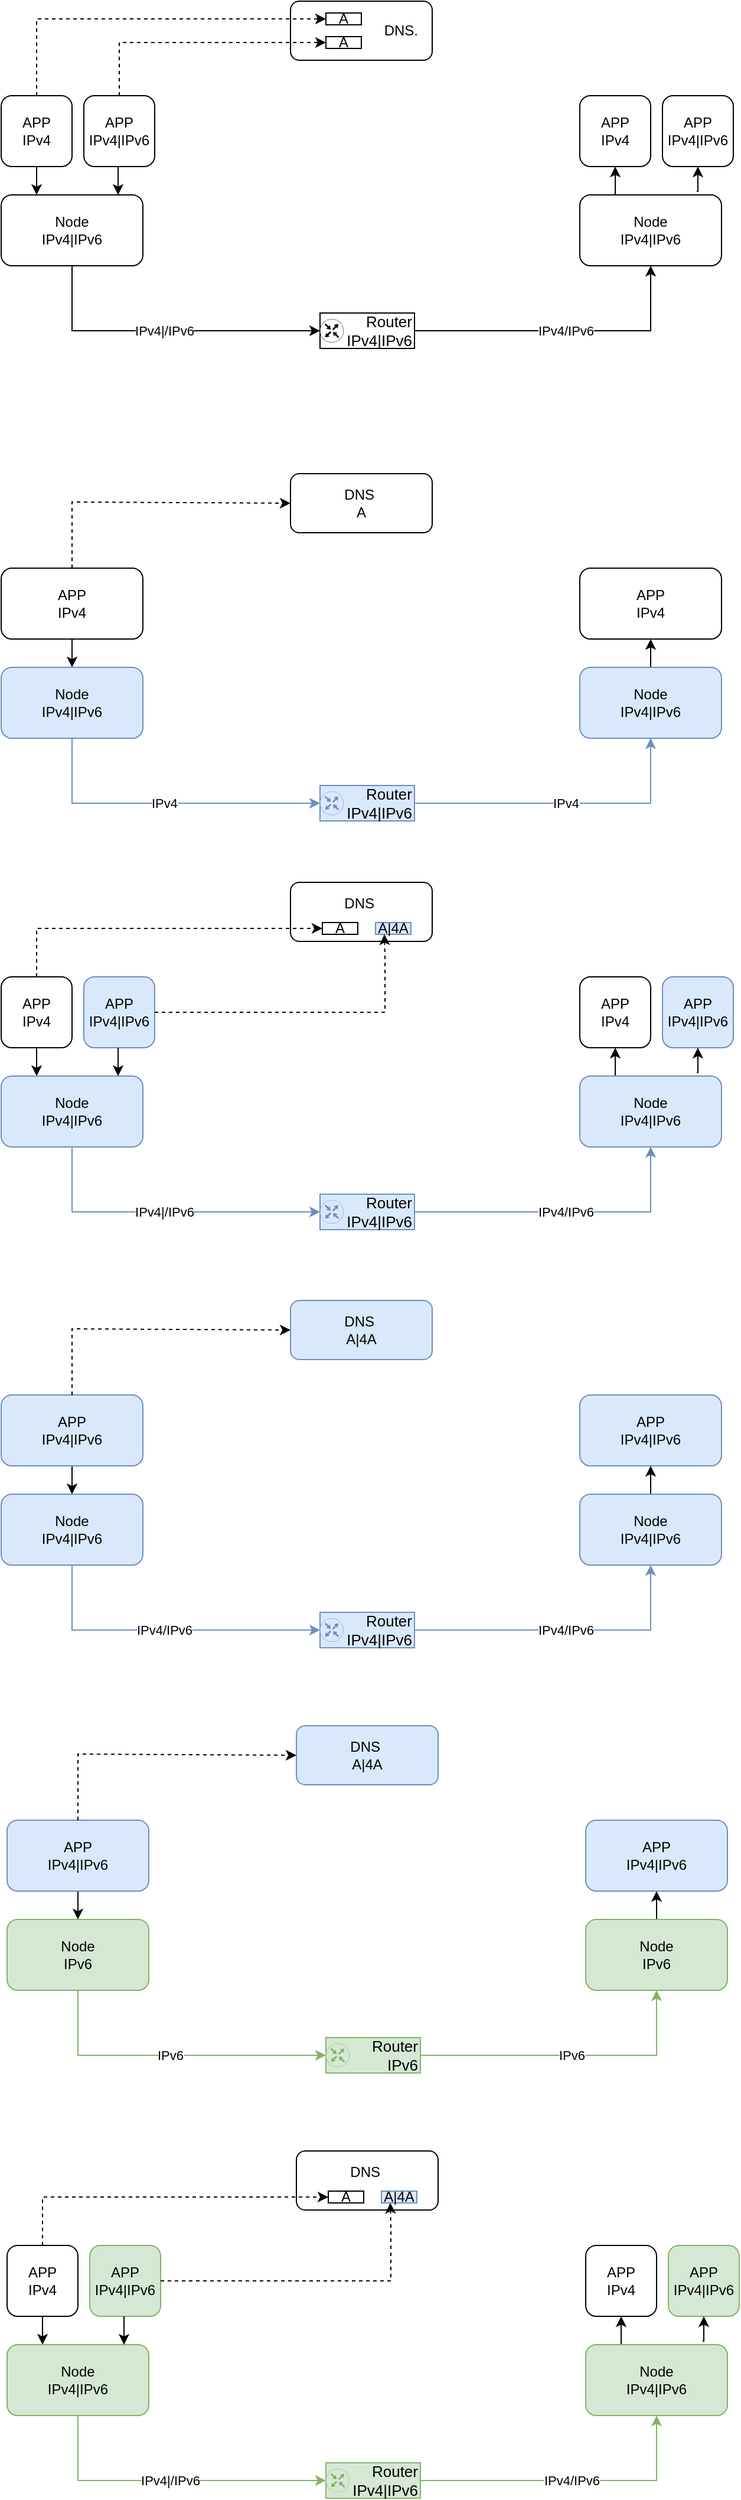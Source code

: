 <mxfile version="24.2.5" type="github">
  <diagram name="Page-1" id="hf8vbC5gnfpXznW6TtMR">
    <mxGraphModel dx="954" dy="581" grid="1" gridSize="10" guides="1" tooltips="1" connect="1" arrows="1" fold="1" page="1" pageScale="1" pageWidth="850" pageHeight="1100" math="0" shadow="0">
      <root>
        <mxCell id="0" />
        <mxCell id="1" parent="0" />
        <mxCell id="gsKdTAAplyLeZxzxBcaJ-4" value="" style="edgeStyle=orthogonalEdgeStyle;rounded=0;orthogonalLoop=1;jettySize=auto;html=1;" edge="1" parent="1" source="gsKdTAAplyLeZxzxBcaJ-5" target="gsKdTAAplyLeZxzxBcaJ-6">
          <mxGeometry relative="1" as="geometry" />
        </mxCell>
        <mxCell id="gsKdTAAplyLeZxzxBcaJ-5" value="APP&lt;div data-sider-select-id=&quot;33506169-b03d-43fa-859e-f544d424c816&quot;&gt;IPv4&lt;/div&gt;" style="rounded=1;whiteSpace=wrap;html=1;" vertex="1" parent="1">
          <mxGeometry x="50" y="540" width="120" height="60" as="geometry" />
        </mxCell>
        <mxCell id="gsKdTAAplyLeZxzxBcaJ-6" value="Node&lt;div&gt;IPv4|IPv6&lt;/div&gt;" style="whiteSpace=wrap;html=1;rounded=1;fillColor=#dae8fc;strokeColor=#6c8ebf;" vertex="1" parent="1">
          <mxGeometry x="50" y="624" width="120" height="60" as="geometry" />
        </mxCell>
        <mxCell id="gsKdTAAplyLeZxzxBcaJ-7" value="Router&lt;div style=&quot;font-size: 13px;&quot;&gt;IPv4|IPv6&lt;/div&gt;" style="rounded=0;whiteSpace=wrap;html=1;fontSize=13;verticalAlign=middle;align=right;fillColor=#dae8fc;strokeColor=#6c8ebf;" vertex="1" parent="1">
          <mxGeometry x="320" y="724" width="80" height="30" as="geometry" />
        </mxCell>
        <mxCell id="gsKdTAAplyLeZxzxBcaJ-8" value="DNS&amp;nbsp;&lt;div&gt;A&lt;/div&gt;" style="rounded=1;whiteSpace=wrap;html=1;" vertex="1" parent="1">
          <mxGeometry x="295" y="460" width="120" height="50" as="geometry" />
        </mxCell>
        <mxCell id="gsKdTAAplyLeZxzxBcaJ-9" value="" style="edgeStyle=orthogonalEdgeStyle;rounded=0;orthogonalLoop=1;jettySize=auto;html=1;entryX=0.5;entryY=1;entryDx=0;entryDy=0;exitX=0.5;exitY=0;exitDx=0;exitDy=0;" edge="1" parent="1" source="gsKdTAAplyLeZxzxBcaJ-11" target="gsKdTAAplyLeZxzxBcaJ-10">
          <mxGeometry relative="1" as="geometry">
            <mxPoint x="690" y="604" as="sourcePoint" />
          </mxGeometry>
        </mxCell>
        <mxCell id="gsKdTAAplyLeZxzxBcaJ-10" value="APP&lt;div data-sider-select-id=&quot;33506169-b03d-43fa-859e-f544d424c816&quot;&gt;IPv4&lt;/div&gt;" style="rounded=1;whiteSpace=wrap;html=1;" vertex="1" parent="1">
          <mxGeometry x="540" y="540" width="120" height="60" as="geometry" />
        </mxCell>
        <mxCell id="gsKdTAAplyLeZxzxBcaJ-11" value="Node&lt;div&gt;IPv4|IPv6&lt;/div&gt;" style="whiteSpace=wrap;html=1;rounded=1;fillColor=#dae8fc;strokeColor=#6c8ebf;" vertex="1" parent="1">
          <mxGeometry x="540" y="624" width="120" height="60" as="geometry" />
        </mxCell>
        <mxCell id="gsKdTAAplyLeZxzxBcaJ-12" value="" style="sketch=0;points=[[0.5,0,0],[1,0.5,0],[0.5,1,0],[0,0.5,0],[0.145,0.145,0],[0.856,0.145,0],[0.855,0.856,0],[0.145,0.855,0]];verticalLabelPosition=bottom;html=1;verticalAlign=top;aspect=fixed;align=center;pointerEvents=1;shape=mxgraph.cisco19.rect;prIcon=router;fillColor=#dae8fc;strokeColor=#6c8ebf;" vertex="1" parent="1">
          <mxGeometry x="320" y="729" width="20" height="20" as="geometry" />
        </mxCell>
        <mxCell id="gsKdTAAplyLeZxzxBcaJ-13" value="IPv4" style="endArrow=classic;html=1;rounded=0;exitX=1;exitY=0.5;exitDx=0;exitDy=0;entryX=0.5;entryY=1;entryDx=0;entryDy=0;fillColor=#dae8fc;strokeColor=#6c8ebf;" edge="1" parent="1" source="gsKdTAAplyLeZxzxBcaJ-7" target="gsKdTAAplyLeZxzxBcaJ-11">
          <mxGeometry width="50" height="50" relative="1" as="geometry">
            <mxPoint x="415" y="744" as="sourcePoint" />
            <mxPoint x="465" y="694" as="targetPoint" />
            <Array as="points">
              <mxPoint x="600" y="739" />
            </Array>
          </mxGeometry>
        </mxCell>
        <mxCell id="gsKdTAAplyLeZxzxBcaJ-14" value="IPv4" style="endArrow=classic;html=1;rounded=0;exitX=0.5;exitY=1;exitDx=0;exitDy=0;entryX=0;entryY=0.5;entryDx=0;entryDy=0;fillColor=#dae8fc;strokeColor=#6c8ebf;" edge="1" parent="1" source="gsKdTAAplyLeZxzxBcaJ-6" target="gsKdTAAplyLeZxzxBcaJ-7">
          <mxGeometry width="50" height="50" relative="1" as="geometry">
            <mxPoint x="140" y="824" as="sourcePoint" />
            <mxPoint x="190" y="774" as="targetPoint" />
            <Array as="points">
              <mxPoint x="110" y="739" />
            </Array>
          </mxGeometry>
        </mxCell>
        <mxCell id="gsKdTAAplyLeZxzxBcaJ-15" value="" style="endArrow=classic;html=1;rounded=0;exitX=0.5;exitY=0;exitDx=0;exitDy=0;entryX=0;entryY=0.5;entryDx=0;entryDy=0;dashed=1;" edge="1" parent="1" source="gsKdTAAplyLeZxzxBcaJ-5" target="gsKdTAAplyLeZxzxBcaJ-8">
          <mxGeometry width="50" height="50" relative="1" as="geometry">
            <mxPoint x="390" y="654" as="sourcePoint" />
            <mxPoint x="440" y="604" as="targetPoint" />
            <Array as="points">
              <mxPoint x="110" y="484" />
            </Array>
          </mxGeometry>
        </mxCell>
        <mxCell id="gsKdTAAplyLeZxzxBcaJ-16" value="" style="edgeStyle=orthogonalEdgeStyle;rounded=0;orthogonalLoop=1;jettySize=auto;html=1;" edge="1" parent="1" source="gsKdTAAplyLeZxzxBcaJ-17" target="gsKdTAAplyLeZxzxBcaJ-18">
          <mxGeometry relative="1" as="geometry">
            <Array as="points">
              <mxPoint x="80" y="966" />
              <mxPoint x="80" y="966" />
            </Array>
          </mxGeometry>
        </mxCell>
        <mxCell id="gsKdTAAplyLeZxzxBcaJ-17" value="APP&lt;div data-sider-select-id=&quot;33506169-b03d-43fa-859e-f544d424c816&quot;&gt;IPv4&lt;/div&gt;" style="rounded=1;whiteSpace=wrap;html=1;" vertex="1" parent="1">
          <mxGeometry x="50" y="886" width="60" height="60" as="geometry" />
        </mxCell>
        <mxCell id="gsKdTAAplyLeZxzxBcaJ-18" value="Node&lt;div&gt;IPv4|IPv6&lt;/div&gt;" style="whiteSpace=wrap;html=1;rounded=1;fillColor=#dae8fc;strokeColor=#6c8ebf;" vertex="1" parent="1">
          <mxGeometry x="50" y="970" width="120" height="60" as="geometry" />
        </mxCell>
        <mxCell id="gsKdTAAplyLeZxzxBcaJ-19" value="Router&lt;div style=&quot;font-size: 13px;&quot;&gt;IPv4|IPv6&lt;/div&gt;" style="rounded=0;whiteSpace=wrap;html=1;fontSize=13;verticalAlign=middle;align=right;fillColor=#dae8fc;strokeColor=#6c8ebf;" vertex="1" parent="1">
          <mxGeometry x="320" y="1070" width="80" height="30" as="geometry" />
        </mxCell>
        <mxCell id="gsKdTAAplyLeZxzxBcaJ-20" value="DNS&amp;nbsp;&lt;div&gt;&lt;br&gt;&lt;/div&gt;" style="rounded=1;whiteSpace=wrap;html=1;" vertex="1" parent="1">
          <mxGeometry x="295" y="806" width="120" height="50" as="geometry" />
        </mxCell>
        <mxCell id="gsKdTAAplyLeZxzxBcaJ-21" value="" style="edgeStyle=orthogonalEdgeStyle;rounded=0;orthogonalLoop=1;jettySize=auto;html=1;entryX=0.5;entryY=1;entryDx=0;entryDy=0;exitX=0.5;exitY=0;exitDx=0;exitDy=0;" edge="1" parent="1" source="gsKdTAAplyLeZxzxBcaJ-23" target="gsKdTAAplyLeZxzxBcaJ-22">
          <mxGeometry relative="1" as="geometry">
            <mxPoint x="690" y="950" as="sourcePoint" />
          </mxGeometry>
        </mxCell>
        <mxCell id="gsKdTAAplyLeZxzxBcaJ-22" value="APP&lt;div data-sider-select-id=&quot;33506169-b03d-43fa-859e-f544d424c816&quot;&gt;IPv4&lt;/div&gt;" style="rounded=1;whiteSpace=wrap;html=1;" vertex="1" parent="1">
          <mxGeometry x="540" y="886" width="60" height="60" as="geometry" />
        </mxCell>
        <mxCell id="gsKdTAAplyLeZxzxBcaJ-23" value="Node&lt;div&gt;IPv4|IPv6&lt;/div&gt;" style="whiteSpace=wrap;html=1;rounded=1;fillColor=#dae8fc;strokeColor=#6c8ebf;" vertex="1" parent="1">
          <mxGeometry x="540" y="970" width="120" height="60" as="geometry" />
        </mxCell>
        <mxCell id="gsKdTAAplyLeZxzxBcaJ-24" value="" style="sketch=0;points=[[0.5,0,0],[1,0.5,0],[0.5,1,0],[0,0.5,0],[0.145,0.145,0],[0.856,0.145,0],[0.855,0.856,0],[0.145,0.855,0]];verticalLabelPosition=bottom;html=1;verticalAlign=top;aspect=fixed;align=center;pointerEvents=1;shape=mxgraph.cisco19.rect;prIcon=router;fillColor=#dae8fc;strokeColor=#6c8ebf;" vertex="1" parent="1">
          <mxGeometry x="320" y="1075" width="20" height="20" as="geometry" />
        </mxCell>
        <mxCell id="gsKdTAAplyLeZxzxBcaJ-25" value="IPv4/IPv6" style="endArrow=classic;html=1;rounded=0;exitX=1;exitY=0.5;exitDx=0;exitDy=0;entryX=0.5;entryY=1;entryDx=0;entryDy=0;fillColor=#dae8fc;strokeColor=#6c8ebf;" edge="1" parent="1" source="gsKdTAAplyLeZxzxBcaJ-19" target="gsKdTAAplyLeZxzxBcaJ-23">
          <mxGeometry width="50" height="50" relative="1" as="geometry">
            <mxPoint x="415" y="1090" as="sourcePoint" />
            <mxPoint x="465" y="1040" as="targetPoint" />
            <Array as="points">
              <mxPoint x="600" y="1085" />
            </Array>
          </mxGeometry>
        </mxCell>
        <mxCell id="gsKdTAAplyLeZxzxBcaJ-26" value="IPv4|/IPv6" style="endArrow=classic;html=1;rounded=0;exitX=0.5;exitY=1;exitDx=0;exitDy=0;entryX=0;entryY=0.5;entryDx=0;entryDy=0;fillColor=#dae8fc;strokeColor=#6c8ebf;" edge="1" parent="1" source="gsKdTAAplyLeZxzxBcaJ-18" target="gsKdTAAplyLeZxzxBcaJ-19">
          <mxGeometry width="50" height="50" relative="1" as="geometry">
            <mxPoint x="140" y="1170" as="sourcePoint" />
            <mxPoint x="190" y="1120" as="targetPoint" />
            <Array as="points">
              <mxPoint x="110" y="1085" />
            </Array>
          </mxGeometry>
        </mxCell>
        <mxCell id="gsKdTAAplyLeZxzxBcaJ-27" value="" style="endArrow=classic;html=1;rounded=0;exitX=0.5;exitY=0;exitDx=0;exitDy=0;entryX=0;entryY=0.5;entryDx=0;entryDy=0;dashed=1;" edge="1" parent="1" source="gsKdTAAplyLeZxzxBcaJ-17" target="gsKdTAAplyLeZxzxBcaJ-35">
          <mxGeometry width="50" height="50" relative="1" as="geometry">
            <mxPoint x="390" y="1000" as="sourcePoint" />
            <mxPoint x="440" y="950" as="targetPoint" />
            <Array as="points">
              <mxPoint x="80" y="845" />
            </Array>
          </mxGeometry>
        </mxCell>
        <mxCell id="gsKdTAAplyLeZxzxBcaJ-28" value="APP&lt;div data-sider-select-id=&quot;33506169-b03d-43fa-859e-f544d424c816&quot;&gt;IPv4|IPv6&lt;/div&gt;" style="rounded=1;whiteSpace=wrap;html=1;fillColor=#dae8fc;strokeColor=#6c8ebf;" vertex="1" parent="1">
          <mxGeometry x="610" y="886" width="60" height="60" as="geometry" />
        </mxCell>
        <mxCell id="gsKdTAAplyLeZxzxBcaJ-29" value="" style="edgeStyle=orthogonalEdgeStyle;rounded=0;orthogonalLoop=1;jettySize=auto;html=1;exitX=0.825;exitY=-0.05;exitDx=0;exitDy=0;entryX=0.5;entryY=1;entryDx=0;entryDy=0;exitPerimeter=0;" edge="1" parent="1" source="gsKdTAAplyLeZxzxBcaJ-23" target="gsKdTAAplyLeZxzxBcaJ-28">
          <mxGeometry relative="1" as="geometry">
            <mxPoint x="610" y="980" as="sourcePoint" />
            <mxPoint x="650" y="950" as="targetPoint" />
          </mxGeometry>
        </mxCell>
        <mxCell id="gsKdTAAplyLeZxzxBcaJ-31" value="APP&lt;div data-sider-select-id=&quot;33506169-b03d-43fa-859e-f544d424c816&quot;&gt;IPv4|IPv6&lt;/div&gt;" style="rounded=1;whiteSpace=wrap;html=1;fillColor=#dae8fc;strokeColor=#6c8ebf;" vertex="1" parent="1">
          <mxGeometry x="120" y="886" width="60" height="60" as="geometry" />
        </mxCell>
        <mxCell id="gsKdTAAplyLeZxzxBcaJ-34" value="" style="edgeStyle=orthogonalEdgeStyle;rounded=0;orthogonalLoop=1;jettySize=auto;html=1;" edge="1" parent="1">
          <mxGeometry relative="1" as="geometry">
            <mxPoint x="149" y="946" as="sourcePoint" />
            <mxPoint x="149" y="970" as="targetPoint" />
            <Array as="points">
              <mxPoint x="149" y="966" />
              <mxPoint x="149" y="966" />
            </Array>
          </mxGeometry>
        </mxCell>
        <mxCell id="gsKdTAAplyLeZxzxBcaJ-35" value="A" style="rounded=0;whiteSpace=wrap;html=1;" vertex="1" parent="1">
          <mxGeometry x="322" y="840" width="30" height="10" as="geometry" />
        </mxCell>
        <mxCell id="gsKdTAAplyLeZxzxBcaJ-36" value="A|4A" style="rounded=0;whiteSpace=wrap;html=1;fillColor=#dae8fc;strokeColor=#6c8ebf;" vertex="1" parent="1">
          <mxGeometry x="367" y="840" width="30" height="10" as="geometry" />
        </mxCell>
        <mxCell id="gsKdTAAplyLeZxzxBcaJ-38" value="" style="endArrow=classic;html=1;rounded=0;exitX=1;exitY=0.5;exitDx=0;exitDy=0;entryX=0.25;entryY=1;entryDx=0;entryDy=0;dashed=1;" edge="1" parent="1" source="gsKdTAAplyLeZxzxBcaJ-31" target="gsKdTAAplyLeZxzxBcaJ-36">
          <mxGeometry width="50" height="50" relative="1" as="geometry">
            <mxPoint x="90" y="896" as="sourcePoint" />
            <mxPoint x="332" y="855" as="targetPoint" />
            <Array as="points">
              <mxPoint x="375" y="916" />
              <mxPoint x="375" y="870" />
            </Array>
          </mxGeometry>
        </mxCell>
        <mxCell id="gsKdTAAplyLeZxzxBcaJ-39" value="" style="edgeStyle=orthogonalEdgeStyle;rounded=0;orthogonalLoop=1;jettySize=auto;html=1;" edge="1" parent="1" source="gsKdTAAplyLeZxzxBcaJ-40" target="gsKdTAAplyLeZxzxBcaJ-41">
          <mxGeometry relative="1" as="geometry" />
        </mxCell>
        <mxCell id="gsKdTAAplyLeZxzxBcaJ-40" value="APP&lt;div data-sider-select-id=&quot;33506169-b03d-43fa-859e-f544d424c816&quot;&gt;IPv4|IPv6&lt;/div&gt;" style="rounded=1;whiteSpace=wrap;html=1;fillColor=#dae8fc;strokeColor=#6c8ebf;" vertex="1" parent="1">
          <mxGeometry x="50" y="1240" width="120" height="60" as="geometry" />
        </mxCell>
        <mxCell id="gsKdTAAplyLeZxzxBcaJ-41" value="Node&lt;div&gt;IPv4|IPv6&lt;/div&gt;" style="whiteSpace=wrap;html=1;rounded=1;fillColor=#dae8fc;strokeColor=#6c8ebf;" vertex="1" parent="1">
          <mxGeometry x="50" y="1324" width="120" height="60" as="geometry" />
        </mxCell>
        <mxCell id="gsKdTAAplyLeZxzxBcaJ-42" value="Router&lt;div style=&quot;font-size: 13px;&quot;&gt;IPv4|IPv6&lt;/div&gt;" style="rounded=0;whiteSpace=wrap;html=1;fontSize=13;verticalAlign=middle;align=right;fillColor=#dae8fc;strokeColor=#6c8ebf;" vertex="1" parent="1">
          <mxGeometry x="320" y="1424" width="80" height="30" as="geometry" />
        </mxCell>
        <mxCell id="gsKdTAAplyLeZxzxBcaJ-43" value="DNS&amp;nbsp;&lt;div&gt;A|4A&lt;/div&gt;" style="rounded=1;whiteSpace=wrap;html=1;fillColor=#dae8fc;strokeColor=#6c8ebf;" vertex="1" parent="1">
          <mxGeometry x="295" y="1160" width="120" height="50" as="geometry" />
        </mxCell>
        <mxCell id="gsKdTAAplyLeZxzxBcaJ-44" value="" style="edgeStyle=orthogonalEdgeStyle;rounded=0;orthogonalLoop=1;jettySize=auto;html=1;entryX=0.5;entryY=1;entryDx=0;entryDy=0;exitX=0.5;exitY=0;exitDx=0;exitDy=0;" edge="1" parent="1" source="gsKdTAAplyLeZxzxBcaJ-46" target="gsKdTAAplyLeZxzxBcaJ-45">
          <mxGeometry relative="1" as="geometry">
            <mxPoint x="690" y="1304" as="sourcePoint" />
          </mxGeometry>
        </mxCell>
        <mxCell id="gsKdTAAplyLeZxzxBcaJ-45" value="APP&lt;div data-sider-select-id=&quot;33506169-b03d-43fa-859e-f544d424c816&quot;&gt;IPv4|IPv6&lt;/div&gt;" style="rounded=1;whiteSpace=wrap;html=1;fillColor=#dae8fc;strokeColor=#6c8ebf;" vertex="1" parent="1">
          <mxGeometry x="540" y="1240" width="120" height="60" as="geometry" />
        </mxCell>
        <mxCell id="gsKdTAAplyLeZxzxBcaJ-46" value="Node&lt;div&gt;IPv4|IPv6&lt;/div&gt;" style="whiteSpace=wrap;html=1;rounded=1;fillColor=#dae8fc;strokeColor=#6c8ebf;" vertex="1" parent="1">
          <mxGeometry x="540" y="1324" width="120" height="60" as="geometry" />
        </mxCell>
        <mxCell id="gsKdTAAplyLeZxzxBcaJ-47" value="" style="sketch=0;points=[[0.5,0,0],[1,0.5,0],[0.5,1,0],[0,0.5,0],[0.145,0.145,0],[0.856,0.145,0],[0.855,0.856,0],[0.145,0.855,0]];verticalLabelPosition=bottom;html=1;verticalAlign=top;aspect=fixed;align=center;pointerEvents=1;shape=mxgraph.cisco19.rect;prIcon=router;fillColor=#dae8fc;strokeColor=#6c8ebf;" vertex="1" parent="1">
          <mxGeometry x="320" y="1429" width="20" height="20" as="geometry" />
        </mxCell>
        <mxCell id="gsKdTAAplyLeZxzxBcaJ-48" value="IPv4/IPv6" style="endArrow=classic;html=1;rounded=0;exitX=1;exitY=0.5;exitDx=0;exitDy=0;entryX=0.5;entryY=1;entryDx=0;entryDy=0;fillColor=#dae8fc;strokeColor=#6c8ebf;" edge="1" parent="1" source="gsKdTAAplyLeZxzxBcaJ-42" target="gsKdTAAplyLeZxzxBcaJ-46">
          <mxGeometry width="50" height="50" relative="1" as="geometry">
            <mxPoint x="415" y="1444" as="sourcePoint" />
            <mxPoint x="465" y="1394" as="targetPoint" />
            <Array as="points">
              <mxPoint x="600" y="1439" />
            </Array>
          </mxGeometry>
        </mxCell>
        <mxCell id="gsKdTAAplyLeZxzxBcaJ-49" value="IPv4/IPv6" style="endArrow=classic;html=1;rounded=0;exitX=0.5;exitY=1;exitDx=0;exitDy=0;entryX=0;entryY=0.5;entryDx=0;entryDy=0;fillColor=#dae8fc;strokeColor=#6c8ebf;" edge="1" parent="1" source="gsKdTAAplyLeZxzxBcaJ-41" target="gsKdTAAplyLeZxzxBcaJ-42">
          <mxGeometry width="50" height="50" relative="1" as="geometry">
            <mxPoint x="140" y="1524" as="sourcePoint" />
            <mxPoint x="190" y="1474" as="targetPoint" />
            <Array as="points">
              <mxPoint x="110" y="1439" />
            </Array>
          </mxGeometry>
        </mxCell>
        <mxCell id="gsKdTAAplyLeZxzxBcaJ-50" value="" style="endArrow=classic;html=1;rounded=0;exitX=0.5;exitY=0;exitDx=0;exitDy=0;entryX=0;entryY=0.5;entryDx=0;entryDy=0;dashed=1;" edge="1" parent="1" source="gsKdTAAplyLeZxzxBcaJ-40" target="gsKdTAAplyLeZxzxBcaJ-43">
          <mxGeometry width="50" height="50" relative="1" as="geometry">
            <mxPoint x="390" y="1354" as="sourcePoint" />
            <mxPoint x="440" y="1304" as="targetPoint" />
            <Array as="points">
              <mxPoint x="110" y="1184" />
            </Array>
          </mxGeometry>
        </mxCell>
        <mxCell id="gsKdTAAplyLeZxzxBcaJ-51" value="" style="edgeStyle=orthogonalEdgeStyle;rounded=0;orthogonalLoop=1;jettySize=auto;html=1;" edge="1" parent="1" source="gsKdTAAplyLeZxzxBcaJ-52" target="gsKdTAAplyLeZxzxBcaJ-53">
          <mxGeometry relative="1" as="geometry" />
        </mxCell>
        <mxCell id="gsKdTAAplyLeZxzxBcaJ-52" value="APP&lt;div data-sider-select-id=&quot;33506169-b03d-43fa-859e-f544d424c816&quot;&gt;IPv4|IPv6&lt;/div&gt;" style="rounded=1;whiteSpace=wrap;html=1;fillColor=#dae8fc;strokeColor=#6c8ebf;" vertex="1" parent="1">
          <mxGeometry x="55" y="1600" width="120" height="60" as="geometry" />
        </mxCell>
        <mxCell id="gsKdTAAplyLeZxzxBcaJ-53" value="Node&lt;div&gt;IPv6&lt;/div&gt;" style="whiteSpace=wrap;html=1;rounded=1;fillColor=#d5e8d4;strokeColor=#82b366;" vertex="1" parent="1">
          <mxGeometry x="55" y="1684" width="120" height="60" as="geometry" />
        </mxCell>
        <mxCell id="gsKdTAAplyLeZxzxBcaJ-54" value="Router&lt;div style=&quot;font-size: 13px;&quot;&gt;IPv6&lt;/div&gt;" style="rounded=0;whiteSpace=wrap;html=1;fontSize=13;verticalAlign=middle;align=right;fillColor=#d5e8d4;strokeColor=#82b366;" vertex="1" parent="1">
          <mxGeometry x="325" y="1784" width="80" height="30" as="geometry" />
        </mxCell>
        <mxCell id="gsKdTAAplyLeZxzxBcaJ-55" value="DNS&amp;nbsp;&lt;div&gt;A|4A&lt;/div&gt;" style="rounded=1;whiteSpace=wrap;html=1;fillColor=#dae8fc;strokeColor=#6c8ebf;" vertex="1" parent="1">
          <mxGeometry x="300" y="1520" width="120" height="50" as="geometry" />
        </mxCell>
        <mxCell id="gsKdTAAplyLeZxzxBcaJ-56" value="" style="edgeStyle=orthogonalEdgeStyle;rounded=0;orthogonalLoop=1;jettySize=auto;html=1;entryX=0.5;entryY=1;entryDx=0;entryDy=0;exitX=0.5;exitY=0;exitDx=0;exitDy=0;" edge="1" parent="1" source="gsKdTAAplyLeZxzxBcaJ-58" target="gsKdTAAplyLeZxzxBcaJ-57">
          <mxGeometry relative="1" as="geometry">
            <mxPoint x="695" y="1664" as="sourcePoint" />
          </mxGeometry>
        </mxCell>
        <mxCell id="gsKdTAAplyLeZxzxBcaJ-57" value="APP&lt;div data-sider-select-id=&quot;33506169-b03d-43fa-859e-f544d424c816&quot;&gt;IPv4|IPv6&lt;/div&gt;" style="rounded=1;whiteSpace=wrap;html=1;fillColor=#dae8fc;strokeColor=#6c8ebf;" vertex="1" parent="1">
          <mxGeometry x="545" y="1600" width="120" height="60" as="geometry" />
        </mxCell>
        <mxCell id="gsKdTAAplyLeZxzxBcaJ-58" value="Node&lt;div&gt;IPv6&lt;/div&gt;" style="whiteSpace=wrap;html=1;rounded=1;fillColor=#d5e8d4;strokeColor=#82b366;" vertex="1" parent="1">
          <mxGeometry x="545" y="1684" width="120" height="60" as="geometry" />
        </mxCell>
        <mxCell id="gsKdTAAplyLeZxzxBcaJ-59" value="" style="sketch=0;points=[[0.5,0,0],[1,0.5,0],[0.5,1,0],[0,0.5,0],[0.145,0.145,0],[0.856,0.145,0],[0.855,0.856,0],[0.145,0.855,0]];verticalLabelPosition=bottom;html=1;verticalAlign=top;aspect=fixed;align=center;pointerEvents=1;shape=mxgraph.cisco19.rect;prIcon=router;fillColor=#d5e8d4;strokeColor=#82b366;" vertex="1" parent="1">
          <mxGeometry x="325" y="1789" width="20" height="20" as="geometry" />
        </mxCell>
        <mxCell id="gsKdTAAplyLeZxzxBcaJ-60" value="IPv6" style="endArrow=classic;html=1;rounded=0;exitX=1;exitY=0.5;exitDx=0;exitDy=0;entryX=0.5;entryY=1;entryDx=0;entryDy=0;fillColor=#d5e8d4;strokeColor=#82b366;" edge="1" parent="1" source="gsKdTAAplyLeZxzxBcaJ-54" target="gsKdTAAplyLeZxzxBcaJ-58">
          <mxGeometry width="50" height="50" relative="1" as="geometry">
            <mxPoint x="420" y="1804" as="sourcePoint" />
            <mxPoint x="470" y="1754" as="targetPoint" />
            <Array as="points">
              <mxPoint x="605" y="1799" />
            </Array>
          </mxGeometry>
        </mxCell>
        <mxCell id="gsKdTAAplyLeZxzxBcaJ-61" value="IPv6" style="endArrow=classic;html=1;rounded=0;exitX=0.5;exitY=1;exitDx=0;exitDy=0;entryX=0;entryY=0.5;entryDx=0;entryDy=0;fillColor=#d5e8d4;strokeColor=#82b366;" edge="1" parent="1" source="gsKdTAAplyLeZxzxBcaJ-53" target="gsKdTAAplyLeZxzxBcaJ-54">
          <mxGeometry width="50" height="50" relative="1" as="geometry">
            <mxPoint x="145" y="1884" as="sourcePoint" />
            <mxPoint x="195" y="1834" as="targetPoint" />
            <Array as="points">
              <mxPoint x="115" y="1799" />
            </Array>
          </mxGeometry>
        </mxCell>
        <mxCell id="gsKdTAAplyLeZxzxBcaJ-62" value="" style="endArrow=classic;html=1;rounded=0;exitX=0.5;exitY=0;exitDx=0;exitDy=0;entryX=0;entryY=0.5;entryDx=0;entryDy=0;dashed=1;" edge="1" parent="1" source="gsKdTAAplyLeZxzxBcaJ-52" target="gsKdTAAplyLeZxzxBcaJ-55">
          <mxGeometry width="50" height="50" relative="1" as="geometry">
            <mxPoint x="395" y="1714" as="sourcePoint" />
            <mxPoint x="445" y="1664" as="targetPoint" />
            <Array as="points">
              <mxPoint x="115" y="1544" />
            </Array>
          </mxGeometry>
        </mxCell>
        <mxCell id="gsKdTAAplyLeZxzxBcaJ-83" value="" style="edgeStyle=orthogonalEdgeStyle;rounded=0;orthogonalLoop=1;jettySize=auto;html=1;" edge="1" parent="1" source="gsKdTAAplyLeZxzxBcaJ-84" target="gsKdTAAplyLeZxzxBcaJ-85">
          <mxGeometry relative="1" as="geometry">
            <Array as="points">
              <mxPoint x="85" y="2040" />
              <mxPoint x="85" y="2040" />
            </Array>
          </mxGeometry>
        </mxCell>
        <mxCell id="gsKdTAAplyLeZxzxBcaJ-84" value="APP&lt;div data-sider-select-id=&quot;33506169-b03d-43fa-859e-f544d424c816&quot;&gt;IPv4&lt;/div&gt;" style="rounded=1;whiteSpace=wrap;html=1;" vertex="1" parent="1">
          <mxGeometry x="55" y="1960" width="60" height="60" as="geometry" />
        </mxCell>
        <mxCell id="gsKdTAAplyLeZxzxBcaJ-85" value="Node&lt;div&gt;IPv4|IPv6&lt;/div&gt;" style="whiteSpace=wrap;html=1;rounded=1;fillColor=#d5e8d4;strokeColor=#82b366;" vertex="1" parent="1">
          <mxGeometry x="55" y="2044" width="120" height="60" as="geometry" />
        </mxCell>
        <mxCell id="gsKdTAAplyLeZxzxBcaJ-86" value="Router&lt;div style=&quot;font-size: 13px;&quot;&gt;IPv4|IPv6&lt;/div&gt;" style="rounded=0;whiteSpace=wrap;html=1;fontSize=13;verticalAlign=middle;align=right;fillColor=#d5e8d4;strokeColor=#82b366;" vertex="1" parent="1">
          <mxGeometry x="325" y="2144" width="80" height="30" as="geometry" />
        </mxCell>
        <mxCell id="gsKdTAAplyLeZxzxBcaJ-87" value="DNS&amp;nbsp;&lt;div&gt;&lt;br&gt;&lt;/div&gt;" style="rounded=1;whiteSpace=wrap;html=1;" vertex="1" parent="1">
          <mxGeometry x="300" y="1880" width="120" height="50" as="geometry" />
        </mxCell>
        <mxCell id="gsKdTAAplyLeZxzxBcaJ-88" value="" style="edgeStyle=orthogonalEdgeStyle;rounded=0;orthogonalLoop=1;jettySize=auto;html=1;entryX=0.5;entryY=1;entryDx=0;entryDy=0;exitX=0.5;exitY=0;exitDx=0;exitDy=0;" edge="1" parent="1" source="gsKdTAAplyLeZxzxBcaJ-90" target="gsKdTAAplyLeZxzxBcaJ-89">
          <mxGeometry relative="1" as="geometry">
            <mxPoint x="695" y="2024" as="sourcePoint" />
          </mxGeometry>
        </mxCell>
        <mxCell id="gsKdTAAplyLeZxzxBcaJ-89" value="APP&lt;div data-sider-select-id=&quot;33506169-b03d-43fa-859e-f544d424c816&quot;&gt;IPv4&lt;/div&gt;" style="rounded=1;whiteSpace=wrap;html=1;" vertex="1" parent="1">
          <mxGeometry x="545" y="1960" width="60" height="60" as="geometry" />
        </mxCell>
        <mxCell id="gsKdTAAplyLeZxzxBcaJ-90" value="Node&lt;div&gt;IPv4|IPv6&lt;/div&gt;" style="whiteSpace=wrap;html=1;rounded=1;fillColor=#d5e8d4;strokeColor=#82b366;" vertex="1" parent="1">
          <mxGeometry x="545" y="2044" width="120" height="60" as="geometry" />
        </mxCell>
        <mxCell id="gsKdTAAplyLeZxzxBcaJ-91" value="" style="sketch=0;points=[[0.5,0,0],[1,0.5,0],[0.5,1,0],[0,0.5,0],[0.145,0.145,0],[0.856,0.145,0],[0.855,0.856,0],[0.145,0.855,0]];verticalLabelPosition=bottom;html=1;verticalAlign=top;aspect=fixed;align=center;pointerEvents=1;shape=mxgraph.cisco19.rect;prIcon=router;fillColor=#d5e8d4;strokeColor=#82b366;" vertex="1" parent="1">
          <mxGeometry x="325" y="2149" width="20" height="20" as="geometry" />
        </mxCell>
        <mxCell id="gsKdTAAplyLeZxzxBcaJ-92" value="IPv4/IPv6" style="endArrow=classic;html=1;rounded=0;exitX=1;exitY=0.5;exitDx=0;exitDy=0;entryX=0.5;entryY=1;entryDx=0;entryDy=0;fillColor=#d5e8d4;strokeColor=#82b366;" edge="1" parent="1" source="gsKdTAAplyLeZxzxBcaJ-86" target="gsKdTAAplyLeZxzxBcaJ-90">
          <mxGeometry width="50" height="50" relative="1" as="geometry">
            <mxPoint x="420" y="2164" as="sourcePoint" />
            <mxPoint x="470" y="2114" as="targetPoint" />
            <Array as="points">
              <mxPoint x="605" y="2159" />
            </Array>
          </mxGeometry>
        </mxCell>
        <mxCell id="gsKdTAAplyLeZxzxBcaJ-93" value="IPv4|/IPv6" style="endArrow=classic;html=1;rounded=0;exitX=0.5;exitY=1;exitDx=0;exitDy=0;entryX=0;entryY=0.5;entryDx=0;entryDy=0;fillColor=#d5e8d4;strokeColor=#82b366;" edge="1" parent="1" source="gsKdTAAplyLeZxzxBcaJ-85" target="gsKdTAAplyLeZxzxBcaJ-86">
          <mxGeometry width="50" height="50" relative="1" as="geometry">
            <mxPoint x="145" y="2244" as="sourcePoint" />
            <mxPoint x="195" y="2194" as="targetPoint" />
            <Array as="points">
              <mxPoint x="115" y="2159" />
            </Array>
          </mxGeometry>
        </mxCell>
        <mxCell id="gsKdTAAplyLeZxzxBcaJ-94" value="" style="endArrow=classic;html=1;rounded=0;exitX=0.5;exitY=0;exitDx=0;exitDy=0;entryX=0;entryY=0.5;entryDx=0;entryDy=0;dashed=1;" edge="1" parent="1" source="gsKdTAAplyLeZxzxBcaJ-84" target="gsKdTAAplyLeZxzxBcaJ-99">
          <mxGeometry width="50" height="50" relative="1" as="geometry">
            <mxPoint x="395" y="2074" as="sourcePoint" />
            <mxPoint x="445" y="2024" as="targetPoint" />
            <Array as="points">
              <mxPoint x="85" y="1919" />
            </Array>
          </mxGeometry>
        </mxCell>
        <mxCell id="gsKdTAAplyLeZxzxBcaJ-95" value="APP&lt;div data-sider-select-id=&quot;33506169-b03d-43fa-859e-f544d424c816&quot;&gt;IPv4|IPv6&lt;/div&gt;" style="rounded=1;whiteSpace=wrap;html=1;fillColor=#d5e8d4;strokeColor=#82b366;" vertex="1" parent="1">
          <mxGeometry x="615" y="1960" width="60" height="60" as="geometry" />
        </mxCell>
        <mxCell id="gsKdTAAplyLeZxzxBcaJ-96" value="" style="edgeStyle=orthogonalEdgeStyle;rounded=0;orthogonalLoop=1;jettySize=auto;html=1;exitX=0.825;exitY=-0.05;exitDx=0;exitDy=0;entryX=0.5;entryY=1;entryDx=0;entryDy=0;exitPerimeter=0;" edge="1" parent="1" source="gsKdTAAplyLeZxzxBcaJ-90" target="gsKdTAAplyLeZxzxBcaJ-95">
          <mxGeometry relative="1" as="geometry">
            <mxPoint x="615" y="2054" as="sourcePoint" />
            <mxPoint x="655" y="2024" as="targetPoint" />
          </mxGeometry>
        </mxCell>
        <mxCell id="gsKdTAAplyLeZxzxBcaJ-97" value="APP&lt;div data-sider-select-id=&quot;33506169-b03d-43fa-859e-f544d424c816&quot;&gt;IPv4|IPv6&lt;/div&gt;" style="rounded=1;whiteSpace=wrap;html=1;fillColor=#d5e8d4;strokeColor=#82b366;" vertex="1" parent="1">
          <mxGeometry x="125" y="1960" width="60" height="60" as="geometry" />
        </mxCell>
        <mxCell id="gsKdTAAplyLeZxzxBcaJ-98" value="" style="edgeStyle=orthogonalEdgeStyle;rounded=0;orthogonalLoop=1;jettySize=auto;html=1;" edge="1" parent="1">
          <mxGeometry relative="1" as="geometry">
            <mxPoint x="154" y="2020" as="sourcePoint" />
            <mxPoint x="154" y="2044" as="targetPoint" />
            <Array as="points">
              <mxPoint x="154" y="2040" />
              <mxPoint x="154" y="2040" />
            </Array>
          </mxGeometry>
        </mxCell>
        <mxCell id="gsKdTAAplyLeZxzxBcaJ-99" value="A" style="rounded=0;whiteSpace=wrap;html=1;" vertex="1" parent="1">
          <mxGeometry x="327" y="1914" width="30" height="10" as="geometry" />
        </mxCell>
        <mxCell id="gsKdTAAplyLeZxzxBcaJ-100" value="A|4A" style="rounded=0;whiteSpace=wrap;html=1;fillColor=#dae8fc;strokeColor=#6c8ebf;" vertex="1" parent="1">
          <mxGeometry x="372" y="1914" width="30" height="10" as="geometry" />
        </mxCell>
        <mxCell id="gsKdTAAplyLeZxzxBcaJ-101" value="" style="endArrow=classic;html=1;rounded=0;exitX=1;exitY=0.5;exitDx=0;exitDy=0;entryX=0.25;entryY=1;entryDx=0;entryDy=0;dashed=1;" edge="1" parent="1" source="gsKdTAAplyLeZxzxBcaJ-97" target="gsKdTAAplyLeZxzxBcaJ-100">
          <mxGeometry width="50" height="50" relative="1" as="geometry">
            <mxPoint x="95" y="1970" as="sourcePoint" />
            <mxPoint x="337" y="1929" as="targetPoint" />
            <Array as="points">
              <mxPoint x="380" y="1990" />
              <mxPoint x="380" y="1944" />
            </Array>
          </mxGeometry>
        </mxCell>
        <mxCell id="gsKdTAAplyLeZxzxBcaJ-124" value="" style="edgeStyle=orthogonalEdgeStyle;rounded=0;orthogonalLoop=1;jettySize=auto;html=1;" edge="1" parent="1" source="gsKdTAAplyLeZxzxBcaJ-125" target="gsKdTAAplyLeZxzxBcaJ-126">
          <mxGeometry relative="1" as="geometry">
            <Array as="points">
              <mxPoint x="80" y="220" />
              <mxPoint x="80" y="220" />
            </Array>
          </mxGeometry>
        </mxCell>
        <mxCell id="gsKdTAAplyLeZxzxBcaJ-125" value="APP&lt;div data-sider-select-id=&quot;33506169-b03d-43fa-859e-f544d424c816&quot;&gt;IPv4&lt;/div&gt;" style="rounded=1;whiteSpace=wrap;html=1;" vertex="1" parent="1">
          <mxGeometry x="50" y="140" width="60" height="60" as="geometry" />
        </mxCell>
        <mxCell id="gsKdTAAplyLeZxzxBcaJ-126" value="Node&lt;div&gt;IPv4|IPv6&lt;/div&gt;" style="whiteSpace=wrap;html=1;rounded=1;" vertex="1" parent="1">
          <mxGeometry x="50" y="224" width="120" height="60" as="geometry" />
        </mxCell>
        <mxCell id="gsKdTAAplyLeZxzxBcaJ-127" value="Router&lt;div style=&quot;font-size: 13px;&quot;&gt;IPv4|IPv6&lt;/div&gt;" style="rounded=0;whiteSpace=wrap;html=1;fontSize=13;verticalAlign=middle;align=right;" vertex="1" parent="1">
          <mxGeometry x="320" y="324" width="80" height="30" as="geometry" />
        </mxCell>
        <mxCell id="gsKdTAAplyLeZxzxBcaJ-128" value="DNS.&amp;nbsp; &amp;nbsp;" style="rounded=1;whiteSpace=wrap;html=1;align=right;verticalAlign=middle;" vertex="1" parent="1">
          <mxGeometry x="295" y="60" width="120" height="50" as="geometry" />
        </mxCell>
        <mxCell id="gsKdTAAplyLeZxzxBcaJ-129" value="" style="edgeStyle=orthogonalEdgeStyle;rounded=0;orthogonalLoop=1;jettySize=auto;html=1;entryX=0.5;entryY=1;entryDx=0;entryDy=0;exitX=0.5;exitY=0;exitDx=0;exitDy=0;" edge="1" parent="1" source="gsKdTAAplyLeZxzxBcaJ-131" target="gsKdTAAplyLeZxzxBcaJ-130">
          <mxGeometry relative="1" as="geometry">
            <mxPoint x="690" y="204" as="sourcePoint" />
          </mxGeometry>
        </mxCell>
        <mxCell id="gsKdTAAplyLeZxzxBcaJ-130" value="APP&lt;div data-sider-select-id=&quot;33506169-b03d-43fa-859e-f544d424c816&quot;&gt;IPv4&lt;/div&gt;" style="rounded=1;whiteSpace=wrap;html=1;" vertex="1" parent="1">
          <mxGeometry x="540" y="140" width="60" height="60" as="geometry" />
        </mxCell>
        <mxCell id="gsKdTAAplyLeZxzxBcaJ-131" value="Node&lt;div&gt;IPv4|IPv6&lt;/div&gt;" style="whiteSpace=wrap;html=1;rounded=1;" vertex="1" parent="1">
          <mxGeometry x="540" y="224" width="120" height="60" as="geometry" />
        </mxCell>
        <mxCell id="gsKdTAAplyLeZxzxBcaJ-132" value="" style="sketch=0;points=[[0.5,0,0],[1,0.5,0],[0.5,1,0],[0,0.5,0],[0.145,0.145,0],[0.856,0.145,0],[0.855,0.856,0],[0.145,0.855,0]];verticalLabelPosition=bottom;html=1;verticalAlign=top;aspect=fixed;align=center;pointerEvents=1;shape=mxgraph.cisco19.rect;prIcon=router;" vertex="1" parent="1">
          <mxGeometry x="320" y="329" width="20" height="20" as="geometry" />
        </mxCell>
        <mxCell id="gsKdTAAplyLeZxzxBcaJ-133" value="IPv4/IPv6" style="endArrow=classic;html=1;rounded=0;exitX=1;exitY=0.5;exitDx=0;exitDy=0;entryX=0.5;entryY=1;entryDx=0;entryDy=0;" edge="1" parent="1" source="gsKdTAAplyLeZxzxBcaJ-127" target="gsKdTAAplyLeZxzxBcaJ-131">
          <mxGeometry width="50" height="50" relative="1" as="geometry">
            <mxPoint x="415" y="344" as="sourcePoint" />
            <mxPoint x="465" y="294" as="targetPoint" />
            <Array as="points">
              <mxPoint x="600" y="339" />
            </Array>
          </mxGeometry>
        </mxCell>
        <mxCell id="gsKdTAAplyLeZxzxBcaJ-134" value="IPv4|/IPv6" style="endArrow=classic;html=1;rounded=0;exitX=0.5;exitY=1;exitDx=0;exitDy=0;entryX=0;entryY=0.5;entryDx=0;entryDy=0;" edge="1" parent="1" source="gsKdTAAplyLeZxzxBcaJ-126" target="gsKdTAAplyLeZxzxBcaJ-127">
          <mxGeometry width="50" height="50" relative="1" as="geometry">
            <mxPoint x="140" y="424" as="sourcePoint" />
            <mxPoint x="190" y="374" as="targetPoint" />
            <Array as="points">
              <mxPoint x="110" y="339" />
            </Array>
          </mxGeometry>
        </mxCell>
        <mxCell id="gsKdTAAplyLeZxzxBcaJ-135" value="" style="endArrow=classic;html=1;rounded=0;exitX=0.5;exitY=0;exitDx=0;exitDy=0;entryX=0;entryY=0.5;entryDx=0;entryDy=0;dashed=1;edgeStyle=orthogonalEdgeStyle;" edge="1" parent="1" source="gsKdTAAplyLeZxzxBcaJ-125" target="gsKdTAAplyLeZxzxBcaJ-140">
          <mxGeometry width="50" height="50" relative="1" as="geometry">
            <mxPoint x="390" y="254" as="sourcePoint" />
            <mxPoint x="440" y="204" as="targetPoint" />
          </mxGeometry>
        </mxCell>
        <mxCell id="gsKdTAAplyLeZxzxBcaJ-136" value="APP&lt;div data-sider-select-id=&quot;33506169-b03d-43fa-859e-f544d424c816&quot;&gt;IPv4|IPv6&lt;/div&gt;" style="rounded=1;whiteSpace=wrap;html=1;" vertex="1" parent="1">
          <mxGeometry x="610" y="140" width="60" height="60" as="geometry" />
        </mxCell>
        <mxCell id="gsKdTAAplyLeZxzxBcaJ-137" value="" style="edgeStyle=orthogonalEdgeStyle;rounded=0;orthogonalLoop=1;jettySize=auto;html=1;exitX=0.825;exitY=-0.05;exitDx=0;exitDy=0;entryX=0.5;entryY=1;entryDx=0;entryDy=0;exitPerimeter=0;" edge="1" parent="1" source="gsKdTAAplyLeZxzxBcaJ-131" target="gsKdTAAplyLeZxzxBcaJ-136">
          <mxGeometry relative="1" as="geometry">
            <mxPoint x="610" y="234" as="sourcePoint" />
            <mxPoint x="650" y="204" as="targetPoint" />
          </mxGeometry>
        </mxCell>
        <mxCell id="gsKdTAAplyLeZxzxBcaJ-138" value="APP&lt;div data-sider-select-id=&quot;33506169-b03d-43fa-859e-f544d424c816&quot;&gt;IPv4|IPv6&lt;/div&gt;" style="rounded=1;whiteSpace=wrap;html=1;" vertex="1" parent="1">
          <mxGeometry x="120" y="140" width="60" height="60" as="geometry" />
        </mxCell>
        <mxCell id="gsKdTAAplyLeZxzxBcaJ-139" value="" style="edgeStyle=orthogonalEdgeStyle;rounded=0;orthogonalLoop=1;jettySize=auto;html=1;" edge="1" parent="1">
          <mxGeometry relative="1" as="geometry">
            <mxPoint x="149" y="200" as="sourcePoint" />
            <mxPoint x="149" y="224" as="targetPoint" />
            <Array as="points">
              <mxPoint x="149" y="220" />
              <mxPoint x="149" y="220" />
            </Array>
          </mxGeometry>
        </mxCell>
        <mxCell id="gsKdTAAplyLeZxzxBcaJ-140" value="A" style="rounded=0;whiteSpace=wrap;html=1;" vertex="1" parent="1">
          <mxGeometry x="325" y="70" width="30" height="10" as="geometry" />
        </mxCell>
        <mxCell id="gsKdTAAplyLeZxzxBcaJ-141" value="A" style="rounded=0;whiteSpace=wrap;html=1;" vertex="1" parent="1">
          <mxGeometry x="325" y="90" width="30" height="10" as="geometry" />
        </mxCell>
        <mxCell id="gsKdTAAplyLeZxzxBcaJ-142" value="" style="endArrow=classic;html=1;rounded=0;exitX=0.5;exitY=0;exitDx=0;exitDy=0;dashed=1;edgeStyle=orthogonalEdgeStyle;entryX=0;entryY=0.5;entryDx=0;entryDy=0;" edge="1" parent="1" source="gsKdTAAplyLeZxzxBcaJ-138" target="gsKdTAAplyLeZxzxBcaJ-141">
          <mxGeometry width="50" height="50" relative="1" as="geometry">
            <mxPoint x="90" y="150" as="sourcePoint" />
            <mxPoint x="320" y="95" as="targetPoint" />
          </mxGeometry>
        </mxCell>
      </root>
    </mxGraphModel>
  </diagram>
</mxfile>
